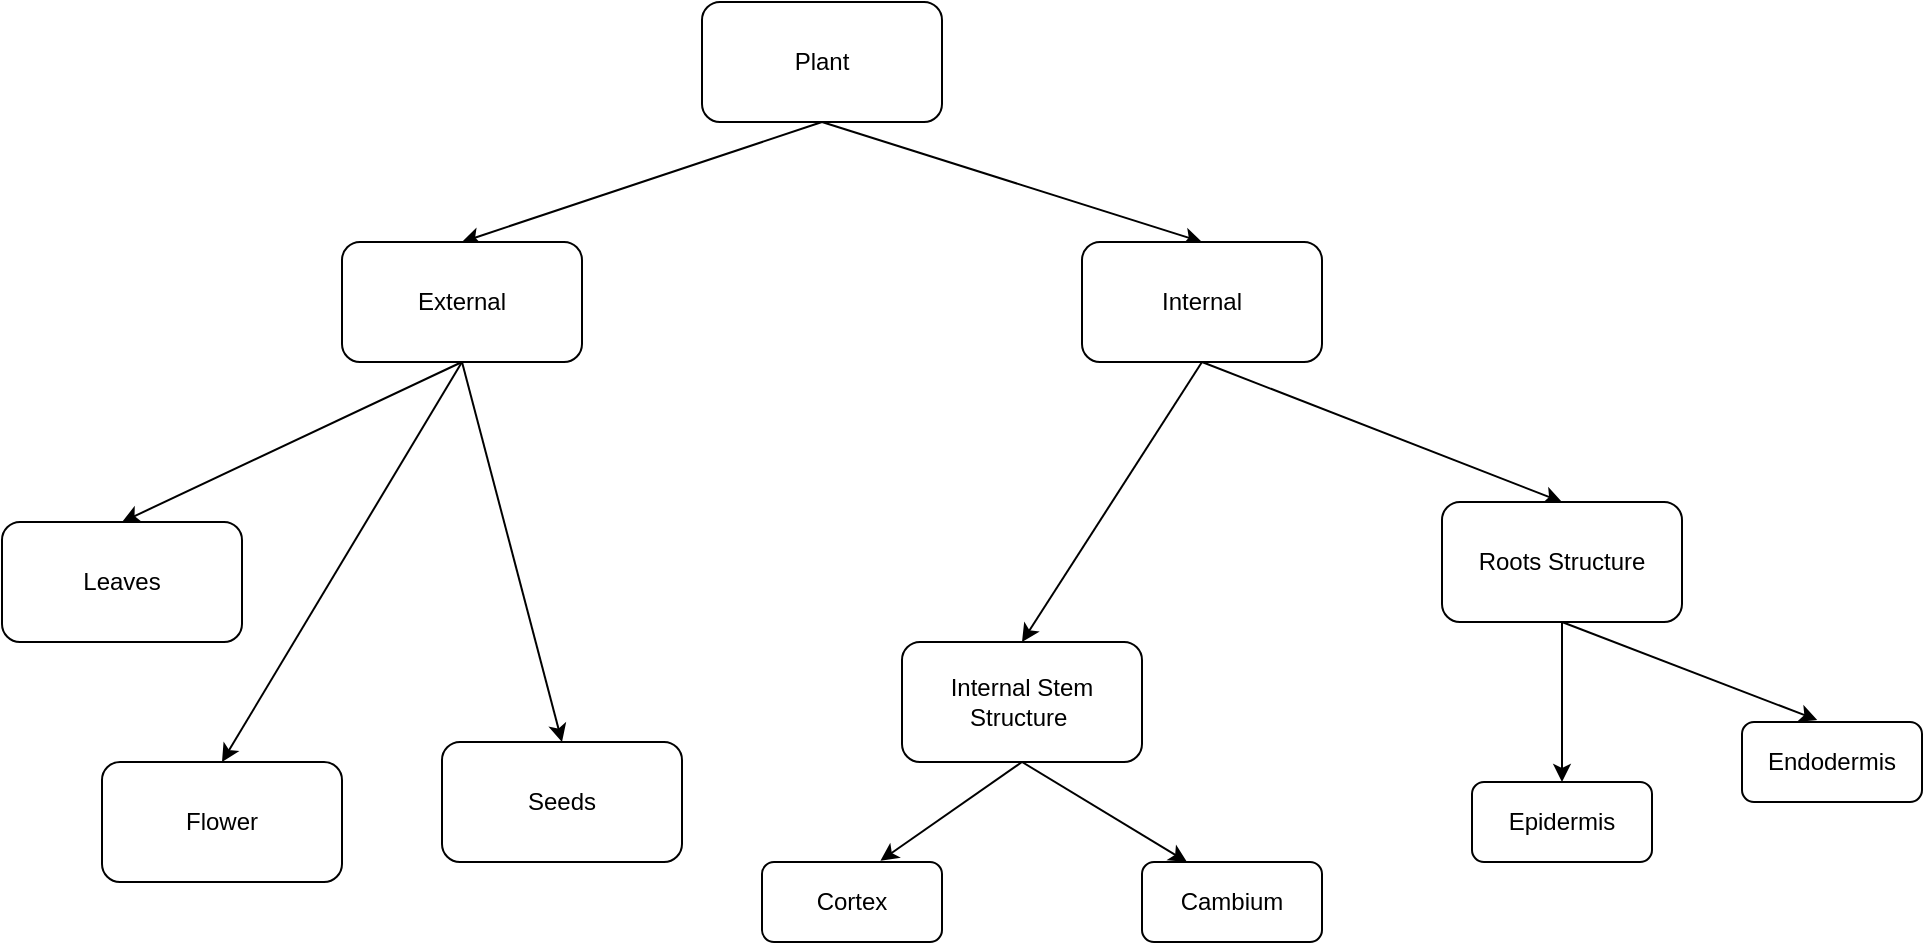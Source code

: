 <mxfile version="24.6.4" type="device">
  <diagram name="Page-1" id="jyBPuz5t3vXaUfaW5-tp">
    <mxGraphModel dx="1036" dy="606" grid="1" gridSize="10" guides="1" tooltips="1" connect="1" arrows="1" fold="1" page="1" pageScale="1" pageWidth="850" pageHeight="1100" math="0" shadow="0">
      <root>
        <mxCell id="0" />
        <mxCell id="1" parent="0" />
        <mxCell id="845-nfjskr84EKKKgAcY-1" style="edgeStyle=none;rounded=0;orthogonalLoop=1;jettySize=auto;html=1;exitX=0.5;exitY=1;exitDx=0;exitDy=0;entryX=0.5;entryY=0;entryDx=0;entryDy=0;" edge="1" parent="1" source="845-nfjskr84EKKKgAcY-3" target="845-nfjskr84EKKKgAcY-10">
          <mxGeometry relative="1" as="geometry" />
        </mxCell>
        <mxCell id="845-nfjskr84EKKKgAcY-2" style="edgeStyle=none;rounded=0;orthogonalLoop=1;jettySize=auto;html=1;exitX=0.5;exitY=1;exitDx=0;exitDy=0;entryX=0.5;entryY=0;entryDx=0;entryDy=0;" edge="1" parent="1" source="845-nfjskr84EKKKgAcY-3" target="845-nfjskr84EKKKgAcY-9">
          <mxGeometry relative="1" as="geometry" />
        </mxCell>
        <mxCell id="845-nfjskr84EKKKgAcY-3" value="Plant" style="rounded=1;whiteSpace=wrap;html=1;" vertex="1" parent="1">
          <mxGeometry x="360" y="30" width="120" height="60" as="geometry" />
        </mxCell>
        <mxCell id="845-nfjskr84EKKKgAcY-4" style="edgeStyle=none;rounded=0;orthogonalLoop=1;jettySize=auto;html=1;exitX=0.5;exitY=1;exitDx=0;exitDy=0;entryX=0.5;entryY=0;entryDx=0;entryDy=0;" edge="1" parent="1" source="845-nfjskr84EKKKgAcY-10" target="845-nfjskr84EKKKgAcY-12">
          <mxGeometry relative="1" as="geometry" />
        </mxCell>
        <mxCell id="845-nfjskr84EKKKgAcY-5" style="edgeStyle=none;rounded=0;orthogonalLoop=1;jettySize=auto;html=1;exitX=0.5;exitY=1;exitDx=0;exitDy=0;entryX=0.5;entryY=0;entryDx=0;entryDy=0;" edge="1" parent="1" source="845-nfjskr84EKKKgAcY-10" target="845-nfjskr84EKKKgAcY-14">
          <mxGeometry relative="1" as="geometry" />
        </mxCell>
        <mxCell id="845-nfjskr84EKKKgAcY-6" style="edgeStyle=none;rounded=0;orthogonalLoop=1;jettySize=auto;html=1;exitX=0.5;exitY=1;exitDx=0;exitDy=0;entryX=0.5;entryY=0;entryDx=0;entryDy=0;" edge="1" parent="1" source="845-nfjskr84EKKKgAcY-9" target="845-nfjskr84EKKKgAcY-16">
          <mxGeometry relative="1" as="geometry" />
        </mxCell>
        <mxCell id="845-nfjskr84EKKKgAcY-7" style="edgeStyle=none;rounded=0;orthogonalLoop=1;jettySize=auto;html=1;exitX=0.5;exitY=1;exitDx=0;exitDy=0;entryX=0.5;entryY=0;entryDx=0;entryDy=0;" edge="1" parent="1" source="845-nfjskr84EKKKgAcY-9" target="845-nfjskr84EKKKgAcY-15">
          <mxGeometry relative="1" as="geometry" />
        </mxCell>
        <mxCell id="845-nfjskr84EKKKgAcY-8" style="edgeStyle=none;rounded=0;orthogonalLoop=1;jettySize=auto;html=1;exitX=0.5;exitY=1;exitDx=0;exitDy=0;entryX=0.5;entryY=0;entryDx=0;entryDy=0;" edge="1" parent="1" source="845-nfjskr84EKKKgAcY-9" target="845-nfjskr84EKKKgAcY-17">
          <mxGeometry relative="1" as="geometry">
            <mxPoint x="230" y="430" as="targetPoint" />
          </mxGeometry>
        </mxCell>
        <mxCell id="845-nfjskr84EKKKgAcY-9" value="External" style="rounded=1;whiteSpace=wrap;html=1;" vertex="1" parent="1">
          <mxGeometry x="180" y="150" width="120" height="60" as="geometry" />
        </mxCell>
        <mxCell id="845-nfjskr84EKKKgAcY-10" value="Internal" style="rounded=1;whiteSpace=wrap;html=1;" vertex="1" parent="1">
          <mxGeometry x="550" y="150" width="120" height="60" as="geometry" />
        </mxCell>
        <mxCell id="845-nfjskr84EKKKgAcY-11" style="rounded=0;orthogonalLoop=1;jettySize=auto;html=1;exitX=0.5;exitY=1;exitDx=0;exitDy=0;entryX=0.25;entryY=0;entryDx=0;entryDy=0;" edge="1" parent="1" source="845-nfjskr84EKKKgAcY-12" target="845-nfjskr84EKKKgAcY-23">
          <mxGeometry relative="1" as="geometry" />
        </mxCell>
        <mxCell id="845-nfjskr84EKKKgAcY-12" value="Internal Stem Structure&amp;nbsp;" style="rounded=1;whiteSpace=wrap;html=1;" vertex="1" parent="1">
          <mxGeometry x="460" y="350" width="120" height="60" as="geometry" />
        </mxCell>
        <mxCell id="845-nfjskr84EKKKgAcY-13" style="rounded=0;orthogonalLoop=1;jettySize=auto;html=1;exitX=0.5;exitY=1;exitDx=0;exitDy=0;entryX=0.5;entryY=0;entryDx=0;entryDy=0;" edge="1" parent="1" source="845-nfjskr84EKKKgAcY-14" target="845-nfjskr84EKKKgAcY-18">
          <mxGeometry relative="1" as="geometry" />
        </mxCell>
        <mxCell id="845-nfjskr84EKKKgAcY-14" value="Roots Structure" style="rounded=1;whiteSpace=wrap;html=1;" vertex="1" parent="1">
          <mxGeometry x="730" y="280" width="120" height="60" as="geometry" />
        </mxCell>
        <mxCell id="845-nfjskr84EKKKgAcY-15" value="Leaves" style="rounded=1;whiteSpace=wrap;html=1;" vertex="1" parent="1">
          <mxGeometry x="10" y="290" width="120" height="60" as="geometry" />
        </mxCell>
        <mxCell id="845-nfjskr84EKKKgAcY-16" value="Flower" style="rounded=1;whiteSpace=wrap;html=1;" vertex="1" parent="1">
          <mxGeometry x="60" y="410" width="120" height="60" as="geometry" />
        </mxCell>
        <mxCell id="845-nfjskr84EKKKgAcY-17" value="Seeds" style="rounded=1;whiteSpace=wrap;html=1;" vertex="1" parent="1">
          <mxGeometry x="230" y="400" width="120" height="60" as="geometry" />
        </mxCell>
        <mxCell id="845-nfjskr84EKKKgAcY-18" value="Epidermis" style="rounded=1;whiteSpace=wrap;html=1;" vertex="1" parent="1">
          <mxGeometry x="745" y="420" width="90" height="40" as="geometry" />
        </mxCell>
        <mxCell id="845-nfjskr84EKKKgAcY-19" value="Endodermis" style="rounded=1;whiteSpace=wrap;html=1;" vertex="1" parent="1">
          <mxGeometry x="880" y="390" width="90" height="40" as="geometry" />
        </mxCell>
        <mxCell id="845-nfjskr84EKKKgAcY-20" style="rounded=0;orthogonalLoop=1;jettySize=auto;html=1;exitX=0.5;exitY=1;exitDx=0;exitDy=0;entryX=0.418;entryY=-0.025;entryDx=0;entryDy=0;entryPerimeter=0;" edge="1" parent="1" source="845-nfjskr84EKKKgAcY-14" target="845-nfjskr84EKKKgAcY-19">
          <mxGeometry relative="1" as="geometry" />
        </mxCell>
        <mxCell id="845-nfjskr84EKKKgAcY-21" value="Cortex" style="rounded=1;whiteSpace=wrap;html=1;" vertex="1" parent="1">
          <mxGeometry x="390" y="460" width="90" height="40" as="geometry" />
        </mxCell>
        <mxCell id="845-nfjskr84EKKKgAcY-22" style="rounded=0;orthogonalLoop=1;jettySize=auto;html=1;exitX=0.5;exitY=1;exitDx=0;exitDy=0;entryX=0.658;entryY=-0.015;entryDx=0;entryDy=0;entryPerimeter=0;" edge="1" parent="1" source="845-nfjskr84EKKKgAcY-12" target="845-nfjskr84EKKKgAcY-21">
          <mxGeometry relative="1" as="geometry" />
        </mxCell>
        <mxCell id="845-nfjskr84EKKKgAcY-23" value="Cambium" style="rounded=1;whiteSpace=wrap;html=1;" vertex="1" parent="1">
          <mxGeometry x="580" y="460" width="90" height="40" as="geometry" />
        </mxCell>
      </root>
    </mxGraphModel>
  </diagram>
</mxfile>
